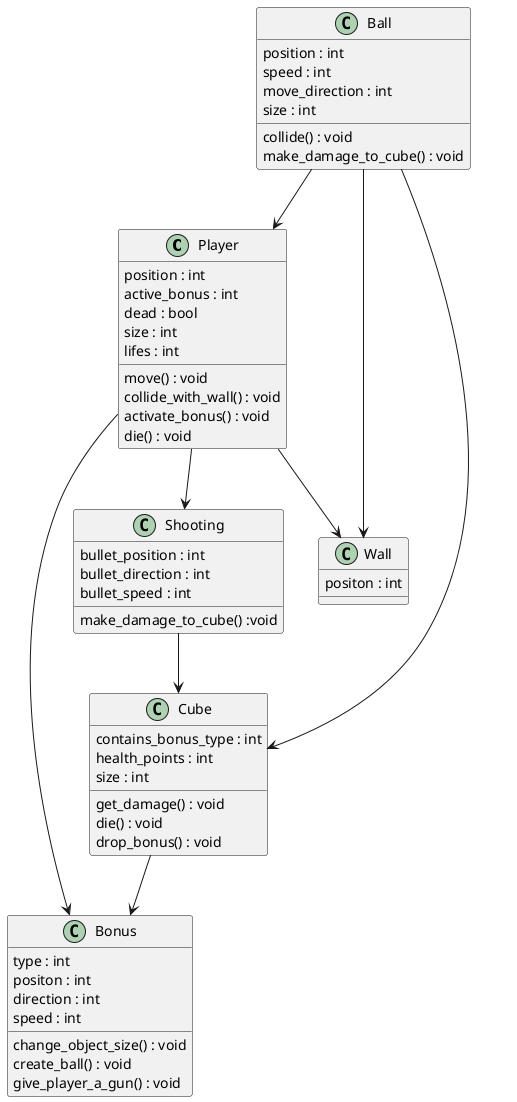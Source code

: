 @startuml

class Player {

  position : int
  active_bonus : int
  dead : bool
  size : int
  lifes : int
  move() : void
  collide_with_wall() : void
  activate_bonus() : void
  die() : void

}

class Cube {

   contains_bonus_type : int
   health_points : int
   size : int
   get_damage() : void
   die() : void
   drop_bonus() : void

}

class Ball {

   position : int
   speed : int
   move_direction : int
   size : int
   collide() : void
   make_damage_to_cube() : void

}

class Wall {
   positon : int
}

class Shooting {
   bullet_position : int
   bullet_direction : int
   bullet_speed : int
   make_damage_to_cube() :void
}

class Bonus {

   type : int
   positon : int
   direction : int
   speed : int
   change_object_size() : void
   create_ball() : void
   give_player_a_gun() : void

}

Player --> Wall
Player --> Shooting
Player --> Bonus

Ball --> Wall
Ball --> Player
Ball --> Cube

Cube --> Bonus

Shooting --> Cube

@enduml
